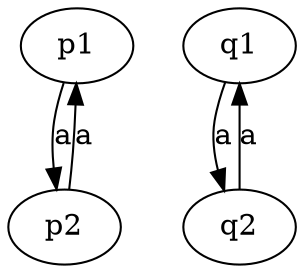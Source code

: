 digraph {
"p1" -> "p2" [label = "a"]
"p2" -> "p1" [label = "a"]
"q1" -> "q2" [label = "a"]
"q2" -> "q1" [label = "a"]
}